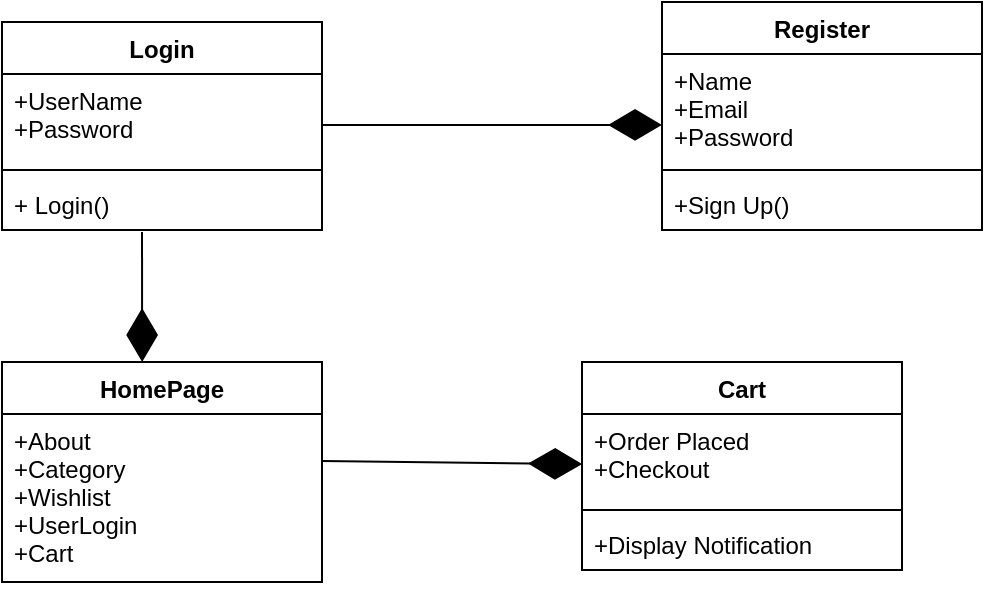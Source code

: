 <mxfile version="12.1.3" type="device" pages="1"><diagram id="aIcXuTD3wzOoABo4DgyT" name="Page-1"><mxGraphModel dx="854" dy="359" grid="1" gridSize="10" guides="1" tooltips="1" connect="1" arrows="1" fold="1" page="1" pageScale="1" pageWidth="827" pageHeight="1169" math="0" shadow="0"><root><mxCell id="0"/><mxCell id="1" parent="0"/><mxCell id="S4mW8YGWxMLkscsEWUXL-5" value="Login" style="swimlane;fontStyle=1;align=center;verticalAlign=top;childLayout=stackLayout;horizontal=1;startSize=26;horizontalStack=0;resizeParent=1;resizeParentMax=0;resizeLast=0;collapsible=1;marginBottom=0;" vertex="1" parent="1"><mxGeometry x="20" y="20" width="160" height="104" as="geometry"/></mxCell><mxCell id="S4mW8YGWxMLkscsEWUXL-6" value="+UserName&#10;+Password" style="text;strokeColor=none;fillColor=none;align=left;verticalAlign=top;spacingLeft=4;spacingRight=4;overflow=hidden;rotatable=0;points=[[0,0.5],[1,0.5]];portConstraint=eastwest;" vertex="1" parent="S4mW8YGWxMLkscsEWUXL-5"><mxGeometry y="26" width="160" height="44" as="geometry"/></mxCell><mxCell id="S4mW8YGWxMLkscsEWUXL-7" value="" style="line;strokeWidth=1;fillColor=none;align=left;verticalAlign=middle;spacingTop=-1;spacingLeft=3;spacingRight=3;rotatable=0;labelPosition=right;points=[];portConstraint=eastwest;" vertex="1" parent="S4mW8YGWxMLkscsEWUXL-5"><mxGeometry y="70" width="160" height="8" as="geometry"/></mxCell><mxCell id="S4mW8YGWxMLkscsEWUXL-8" value="+ Login()" style="text;strokeColor=none;fillColor=none;align=left;verticalAlign=top;spacingLeft=4;spacingRight=4;overflow=hidden;rotatable=0;points=[[0,0.5],[1,0.5]];portConstraint=eastwest;" vertex="1" parent="S4mW8YGWxMLkscsEWUXL-5"><mxGeometry y="78" width="160" height="26" as="geometry"/></mxCell><mxCell id="S4mW8YGWxMLkscsEWUXL-9" value="" style="endArrow=diamondThin;endFill=1;endSize=24;html=1;entryX=0;entryY=0.657;entryDx=0;entryDy=0;entryPerimeter=0;" edge="1" parent="1" target="S4mW8YGWxMLkscsEWUXL-15"><mxGeometry width="160" relative="1" as="geometry"><mxPoint x="180" y="71.5" as="sourcePoint"/><mxPoint x="270" y="71.5" as="targetPoint"/></mxGeometry></mxCell><mxCell id="S4mW8YGWxMLkscsEWUXL-14" value="Register" style="swimlane;fontStyle=1;align=center;verticalAlign=top;childLayout=stackLayout;horizontal=1;startSize=26;horizontalStack=0;resizeParent=1;resizeParentMax=0;resizeLast=0;collapsible=1;marginBottom=0;" vertex="1" parent="1"><mxGeometry x="350" y="10" width="160" height="114" as="geometry"/></mxCell><mxCell id="S4mW8YGWxMLkscsEWUXL-15" value="+Name&#10;+Email&#10;+Password" style="text;strokeColor=none;fillColor=none;align=left;verticalAlign=top;spacingLeft=4;spacingRight=4;overflow=hidden;rotatable=0;points=[[0,0.5],[1,0.5]];portConstraint=eastwest;" vertex="1" parent="S4mW8YGWxMLkscsEWUXL-14"><mxGeometry y="26" width="160" height="54" as="geometry"/></mxCell><mxCell id="S4mW8YGWxMLkscsEWUXL-16" value="" style="line;strokeWidth=1;fillColor=none;align=left;verticalAlign=middle;spacingTop=-1;spacingLeft=3;spacingRight=3;rotatable=0;labelPosition=right;points=[];portConstraint=eastwest;" vertex="1" parent="S4mW8YGWxMLkscsEWUXL-14"><mxGeometry y="80" width="160" height="8" as="geometry"/></mxCell><mxCell id="S4mW8YGWxMLkscsEWUXL-17" value="+Sign Up()" style="text;strokeColor=none;fillColor=none;align=left;verticalAlign=top;spacingLeft=4;spacingRight=4;overflow=hidden;rotatable=0;points=[[0,0.5],[1,0.5]];portConstraint=eastwest;" vertex="1" parent="S4mW8YGWxMLkscsEWUXL-14"><mxGeometry y="88" width="160" height="26" as="geometry"/></mxCell><mxCell id="S4mW8YGWxMLkscsEWUXL-18" value="HomePage" style="swimlane;fontStyle=1;align=center;verticalAlign=top;childLayout=stackLayout;horizontal=1;startSize=26;horizontalStack=0;resizeParent=1;resizeParentMax=0;resizeLast=0;collapsible=1;marginBottom=0;" vertex="1" parent="1"><mxGeometry x="20" y="190" width="160" height="110" as="geometry"/></mxCell><mxCell id="S4mW8YGWxMLkscsEWUXL-19" value="+About&#10;+Category&#10;+Wishlist&#10;+UserLogin&#10;+Cart" style="text;strokeColor=none;fillColor=none;align=left;verticalAlign=top;spacingLeft=4;spacingRight=4;overflow=hidden;rotatable=0;points=[[0,0.5],[1,0.5]];portConstraint=eastwest;" vertex="1" parent="S4mW8YGWxMLkscsEWUXL-18"><mxGeometry y="26" width="160" height="84" as="geometry"/></mxCell><mxCell id="S4mW8YGWxMLkscsEWUXL-22" value="" style="endArrow=diamondThin;endFill=1;endSize=24;html=1;entryX=0.438;entryY=0;entryDx=0;entryDy=0;entryPerimeter=0;" edge="1" parent="1" target="S4mW8YGWxMLkscsEWUXL-18"><mxGeometry width="160" relative="1" as="geometry"><mxPoint x="90" y="125" as="sourcePoint"/><mxPoint x="20" y="360" as="targetPoint"/></mxGeometry></mxCell><mxCell id="S4mW8YGWxMLkscsEWUXL-23" value="" style="endArrow=diamondThin;endFill=1;endSize=24;html=1;" edge="1" parent="1" target="S4mW8YGWxMLkscsEWUXL-24"><mxGeometry width="160" relative="1" as="geometry"><mxPoint x="180" y="239.5" as="sourcePoint"/><mxPoint x="340" y="239.5" as="targetPoint"/></mxGeometry></mxCell><mxCell id="S4mW8YGWxMLkscsEWUXL-24" value="Cart" style="swimlane;fontStyle=1;align=center;verticalAlign=top;childLayout=stackLayout;horizontal=1;startSize=26;horizontalStack=0;resizeParent=1;resizeParentMax=0;resizeLast=0;collapsible=1;marginBottom=0;" vertex="1" parent="1"><mxGeometry x="310" y="190" width="160" height="104" as="geometry"/></mxCell><mxCell id="S4mW8YGWxMLkscsEWUXL-25" value="+Order Placed&#10;+Checkout" style="text;strokeColor=none;fillColor=none;align=left;verticalAlign=top;spacingLeft=4;spacingRight=4;overflow=hidden;rotatable=0;points=[[0,0.5],[1,0.5]];portConstraint=eastwest;" vertex="1" parent="S4mW8YGWxMLkscsEWUXL-24"><mxGeometry y="26" width="160" height="44" as="geometry"/></mxCell><mxCell id="S4mW8YGWxMLkscsEWUXL-26" value="" style="line;strokeWidth=1;fillColor=none;align=left;verticalAlign=middle;spacingTop=-1;spacingLeft=3;spacingRight=3;rotatable=0;labelPosition=right;points=[];portConstraint=eastwest;" vertex="1" parent="S4mW8YGWxMLkscsEWUXL-24"><mxGeometry y="70" width="160" height="8" as="geometry"/></mxCell><mxCell id="S4mW8YGWxMLkscsEWUXL-27" value="+Display Notification" style="text;strokeColor=none;fillColor=none;align=left;verticalAlign=top;spacingLeft=4;spacingRight=4;overflow=hidden;rotatable=0;points=[[0,0.5],[1,0.5]];portConstraint=eastwest;" vertex="1" parent="S4mW8YGWxMLkscsEWUXL-24"><mxGeometry y="78" width="160" height="26" as="geometry"/></mxCell></root></mxGraphModel></diagram></mxfile>